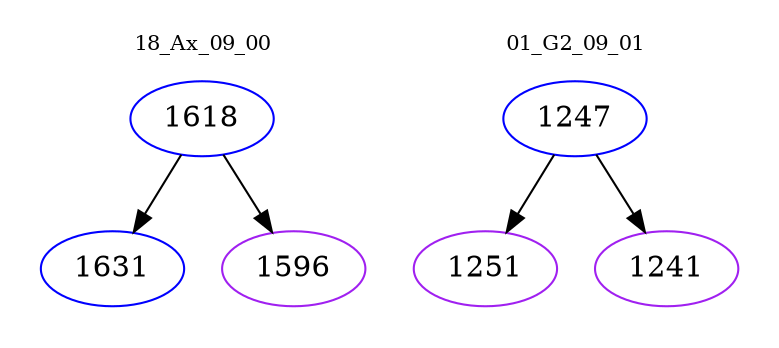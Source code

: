 digraph{
subgraph cluster_0 {
color = white
label = "18_Ax_09_00";
fontsize=10;
T0_1618 [label="1618", color="blue"]
T0_1618 -> T0_1631 [color="black"]
T0_1631 [label="1631", color="blue"]
T0_1618 -> T0_1596 [color="black"]
T0_1596 [label="1596", color="purple"]
}
subgraph cluster_1 {
color = white
label = "01_G2_09_01";
fontsize=10;
T1_1247 [label="1247", color="blue"]
T1_1247 -> T1_1251 [color="black"]
T1_1251 [label="1251", color="purple"]
T1_1247 -> T1_1241 [color="black"]
T1_1241 [label="1241", color="purple"]
}
}
